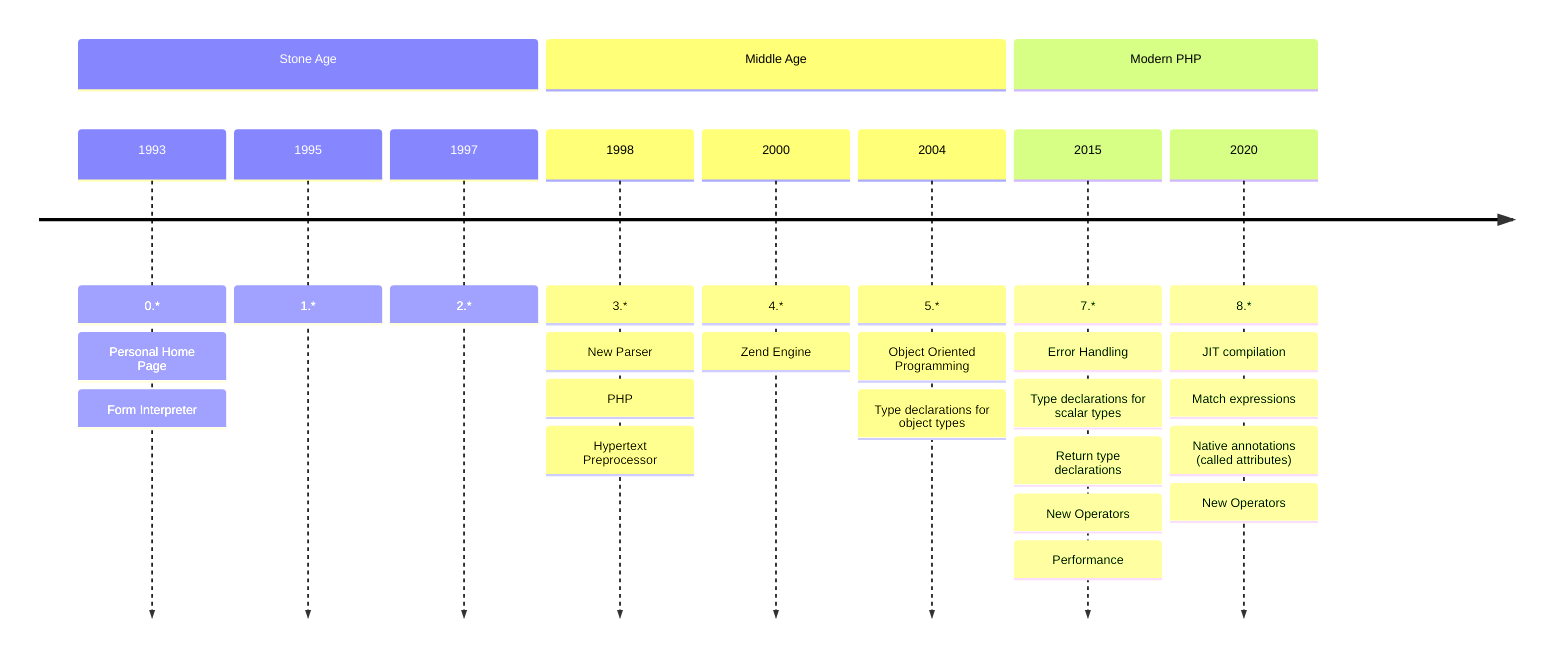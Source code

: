 timeline
    section Stone Age
    1993 : 0.*
         : Personal Home Page
         : Form Interpreter
    1995 : 1.*
    1997 : 2.*
    section Middle Age
    1998 : 3.*
         : New Parser
         : PHP: Hypertext Preprocessor
    2000 : 4.*
         : Zend Engine
    2004 : 5.*
         : Object Oriented Programming
         : Type declarations for object types
    section Modern PHP
    2015 : 7.*
         : Error Handling
         : Type declarations for scalar types
         : Return type declarations
         : New Operators
         : Performance
    2020 : 8.*
         : JIT compilation
         : Match expressions
         : Native annotations (called attributes)
         : New Operators